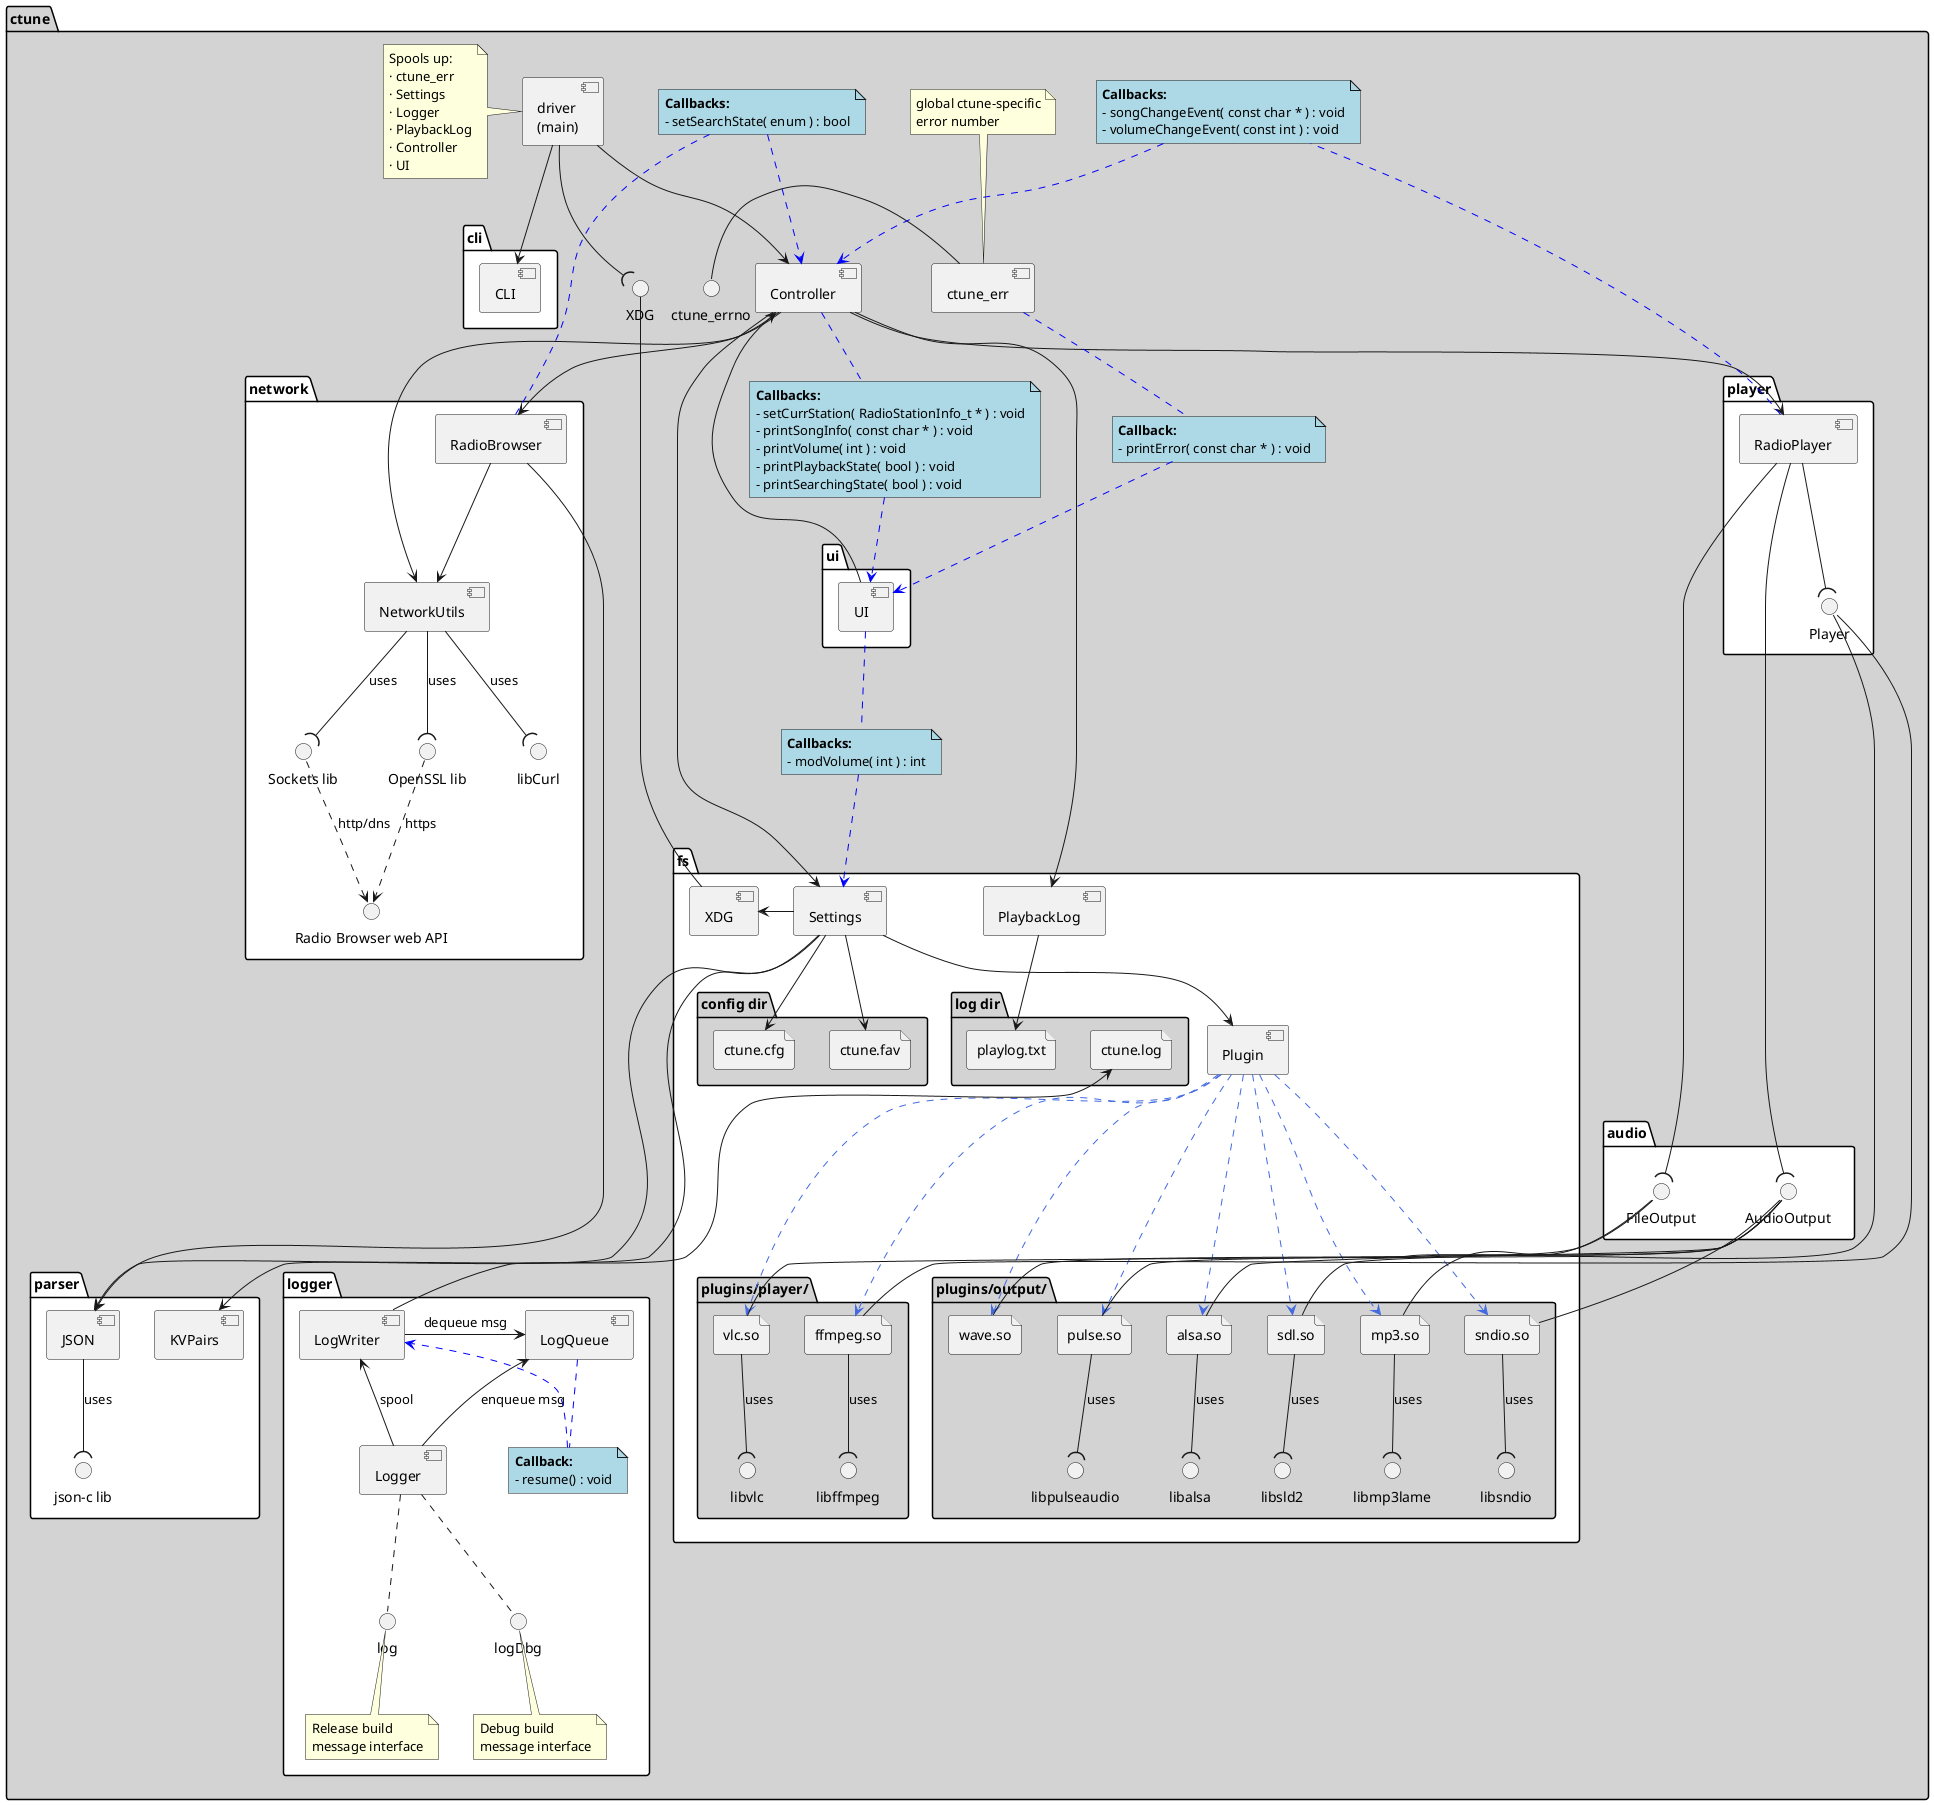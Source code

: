 @startuml

'skinparam linetype ortho
'skinparam linetype polyline

package ctune #lightgrey {
    package network #white {
        component                            NetworkUtils
        component                            RadioBrowser
        interface "Radio Browser web API" as RadioBrowserAPI
        interface "OpenSSL lib"           as OpenSSL
        interface "Sockets lib"           as Sockets
        interface "libCurl"               as Curl

        [RadioBrowser] -->  [NetworkUtils]

        NetworkUtils --( OpenSSL : "uses"
        NetworkUtils --( Sockets : "uses"
        NetworkUtils --( Curl    : "uses"
        OpenSSL      ..> RadioBrowserAPI : https
        Sockets      ..> RadioBrowserAPI : http/dns
    }

    package parser #white {
        component JSON
        interface JSONlib as "json-c lib"
        component KVPairs

        JSON --( JSONlib : uses
    }

    package fs #white {
        component PlaybackLog
        component Settings
        component XDG
        component Plugin

        package "plugins/player/" as plugins_in #lightgrey {
            file      ffmpeg.so
            file      vlc.so
            interface libffmpeg
            interface libvlc

            ffmpeg.so -down-( libffmpeg : uses
            vlc.so    -down-( libvlc : uses
        }

        package "plugins/output/" as plugins_out #lightgrey {
            file pulse.so
            file alsa.so
            file sdl.so
            file sndio.so
            file wave.so
            file mp3.so

            interface libalsa
            interface libpulseaudio
            interface libsld2
            interface libmp3lame

            pulse.so -down-( libpulseaudio : uses
            alsa.so -down-( libalsa : uses
            sdl.so -down-( libsld2 : uses
            sndio.so -down-( libsndio : uses
            mp3.so -down-( libmp3lame : uses
        }

        package "config dir" #lightgrey {
            file cfgfile as "ctune.cfg"
            file favfile as "ctune.fav"
        }

        package "log dir" #lightgrey {
            file playlog as "playlog.txt"
            file logfile as "ctune.log"
        }

        Plugin .[#RoyalBlue]..> ffmpeg.so
        Plugin .[#RoyalBlue]..> vlc.so
        Plugin .[#RoyalBlue]..> pulse.so
        Plugin .[#RoyalBlue]..> alsa.so
        Plugin .[#RoyalBlue]..> sdl.so
        Plugin .[#RoyalBlue]..> sndio.so
        Plugin .[#RoyalBlue]..> wave.so
        Plugin .[#RoyalBlue]..> mp3.so

        Settings -> XDG
        Settings -down-> cfgfile
        Settings -down-> favfile

        PlaybackLog -down-> playlog
    }

    package audio #white {
        interface AudioOutput
        interface FileOutput
    }

    AudioOutput -- pulse.so
    AudioOutput -- alsa.so
    AudioOutput -- sdl.so
    AudioOutput -- sndio.so
    FileOutput  -- mp3.so
    FileOutput  -- wave.so

    package player #white {
        component RadioPlayer
        interface Player

        RadioPlayer -down-( Player
    }

    Player -- ffmpeg.so
    Player -- vlc.so
    RadioPlayer --( AudioOutput
    RadioPlayer --( FileOutput

    package cli #white {
        component CLI
    }

    package ui #white {
        component UI
    }

    package logger #white {
        interface log
        interface logDbg
        component Logger
        component LogQueue
        component LogWriter

        log .up. Logger
        logDbg .up. Logger

        Logger -up-> LogQueue : enqueue msg
        Logger --> LogWriter : spool
        LogWriter -right-> LogQueue : dequeue msg
        LogWriter -up--> logfile

        note bottom of log    : Release build\nmessage interface
        note bottom of logDbg : Debug build\nmessage interface

        note "**Callback:**\n- resume() : void" as LogCB1 #lightblue
        LogQueue .[#blue].  LogCB1
        LogCB1   .[#blue].> LogWriter
    }

    interface "ctune_errno" as iErr1
    component ctune_err
    iErr1 - ctune_err
    note top of ctune_err : global ctune-specific\nerror number

    component Controller
    component "driver\n(main)" as driver

    note left of driver : Spools up:\n· ctune_err\n· Settings\n· Logger\n· PlaybackLog\n· Controller\n· UI


    driver --> CLI
    driver --> Controller
    Settings --> Plugin

    RadioBrowser -->   JSON

    Controller <--    UI
    Controller  -->   RadioPlayer
    Controller  ----> NetworkUtils
    Controller  -->   RadioBrowser
    Controller  --->  PlaybackLog
    Controller  -->   Settings

    interface iXDG as "XDG"
    iXDG -- XDG
    Settings    ----> JSON
    Settings    ----> KVPairs
    driver --( iXDG


    note "**Callbacks:**\n- setCurrStation( RadioStationInfo_t * ) : void\n- printSongInfo( const char * ) : void\n- printVolume( int ) : void\n- printPlaybackState( bool ) : void\n- printSearchingState( bool ) : void" as Callbacks1 #lightblue
    Controller .[#blue].  Callbacks1
    Callbacks1 .[#blue].> UI

    note "**Callbacks:**\n- songChangeEvent( const char * ) : void\n- volumeChangeEvent( const int ) : void" as Callbacks2 #lightblue
    RadioPlayer .[#blue].  Callbacks2
    Callbacks2  .[#blue].> Controller

    note "**Callbacks:**\n- setSearchState( enum ) : bool" as Callbacks3 #lightblue
    RadioBrowser .[#blue].  Callbacks3
    Callbacks3   .[#blue].> Controller

    note "**Callbacks:**\n- modVolume( int ) : int" as Callbacks4 #lightblue
    UI .[#blue]. Callbacks4
    Callbacks4 .[#blue].> Settings

    note "**Callback:**\n- printError( const char * ) : void" as Callbacks5 #lightblue
    ctune_err .[#blue]. Callbacks5
    Callbacks5 .[#blue].> UI

'    note "**Callback:**\n- playbackCtrl( enum ) : bool\n- songChangeEvent( const char * ) : void" as Callbacks6 #lightblue
'    AudioOutput .[#blue]. Callbacks6
'    Callbacks6 .[#blue].> Player
}
@enduml